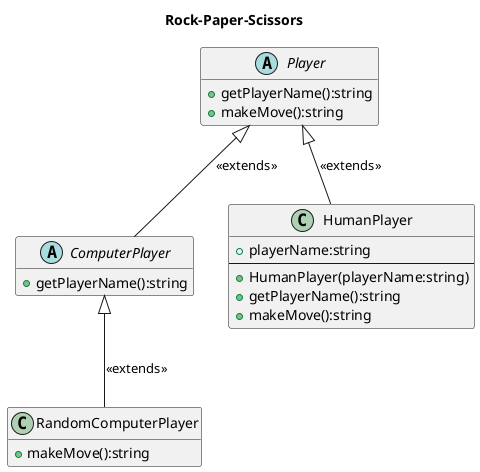 @startuml App
title Rock-Paper-Scissors
abstract class Player{
    +getPlayerName():string
    +makeMove():string
}
abstract class ComputerPlayer{
    +getPlayerName():string
}
class RandomComputerPlayer{
    +makeMove():string
}
class HumanPlayer{
    +playerName:string
    --
    +HumanPlayer(playerName:string)
    +getPlayerName():string
    +makeMove():string
}
ComputerPlayer -up-|> Player : <<extends>>
RandomComputerPlayer -up-|> ComputerPlayer : <<extends>>
HumanPlayer -up-|> Player : <<extends>>
hide empty members  
@enduml